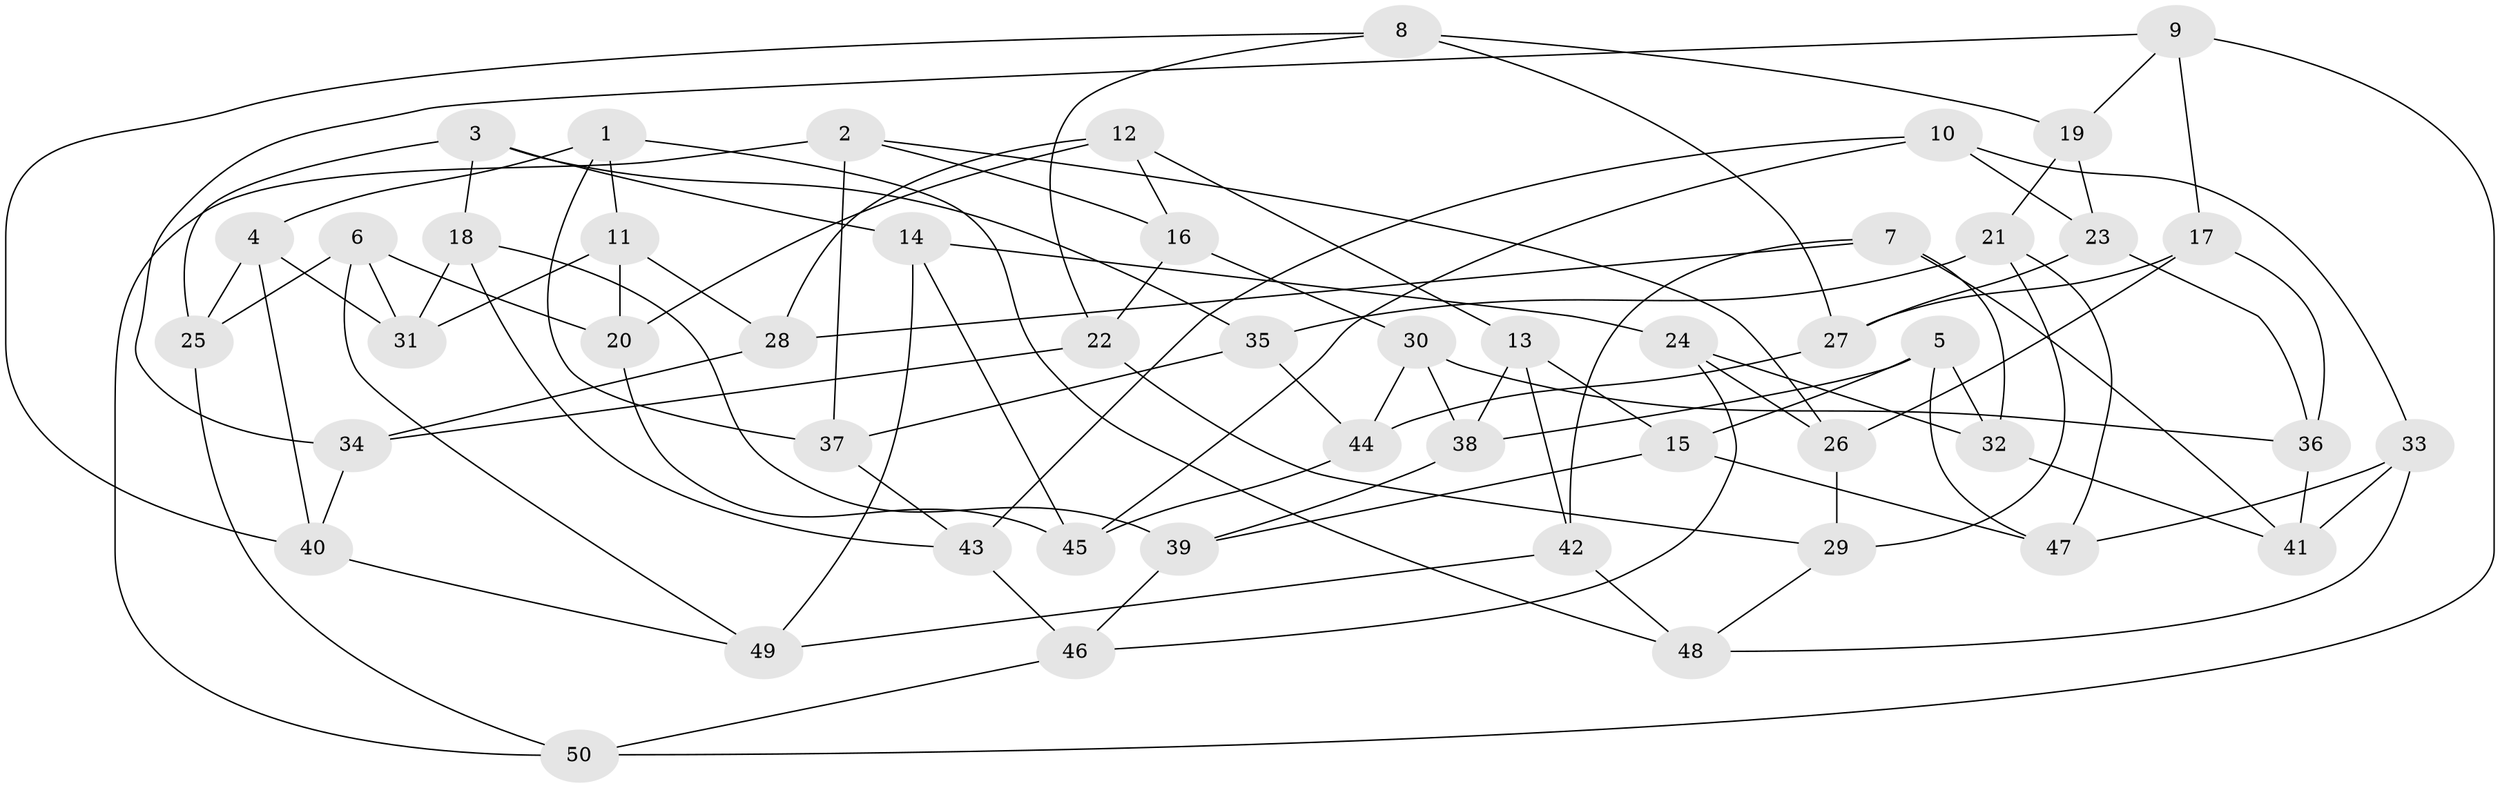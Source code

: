 // coarse degree distribution, {3: 0.0625, 10: 0.125, 4: 0.125, 7: 0.375, 6: 0.1875, 5: 0.0625, 2: 0.0625}
// Generated by graph-tools (version 1.1) at 2025/53/03/04/25 22:53:36]
// undirected, 50 vertices, 100 edges
graph export_dot {
  node [color=gray90,style=filled];
  1;
  2;
  3;
  4;
  5;
  6;
  7;
  8;
  9;
  10;
  11;
  12;
  13;
  14;
  15;
  16;
  17;
  18;
  19;
  20;
  21;
  22;
  23;
  24;
  25;
  26;
  27;
  28;
  29;
  30;
  31;
  32;
  33;
  34;
  35;
  36;
  37;
  38;
  39;
  40;
  41;
  42;
  43;
  44;
  45;
  46;
  47;
  48;
  49;
  50;
  1 -- 37;
  1 -- 48;
  1 -- 4;
  1 -- 11;
  2 -- 37;
  2 -- 16;
  2 -- 26;
  2 -- 50;
  3 -- 25;
  3 -- 14;
  3 -- 18;
  3 -- 35;
  4 -- 31;
  4 -- 40;
  4 -- 25;
  5 -- 32;
  5 -- 38;
  5 -- 15;
  5 -- 47;
  6 -- 20;
  6 -- 49;
  6 -- 31;
  6 -- 25;
  7 -- 42;
  7 -- 41;
  7 -- 28;
  7 -- 32;
  8 -- 22;
  8 -- 19;
  8 -- 40;
  8 -- 27;
  9 -- 34;
  9 -- 19;
  9 -- 17;
  9 -- 50;
  10 -- 33;
  10 -- 23;
  10 -- 43;
  10 -- 45;
  11 -- 28;
  11 -- 31;
  11 -- 20;
  12 -- 20;
  12 -- 16;
  12 -- 13;
  12 -- 28;
  13 -- 15;
  13 -- 38;
  13 -- 42;
  14 -- 24;
  14 -- 45;
  14 -- 49;
  15 -- 39;
  15 -- 47;
  16 -- 30;
  16 -- 22;
  17 -- 36;
  17 -- 26;
  17 -- 27;
  18 -- 39;
  18 -- 31;
  18 -- 43;
  19 -- 23;
  19 -- 21;
  20 -- 45;
  21 -- 29;
  21 -- 35;
  21 -- 47;
  22 -- 34;
  22 -- 29;
  23 -- 27;
  23 -- 36;
  24 -- 32;
  24 -- 46;
  24 -- 26;
  25 -- 50;
  26 -- 29;
  27 -- 44;
  28 -- 34;
  29 -- 48;
  30 -- 44;
  30 -- 38;
  30 -- 36;
  32 -- 41;
  33 -- 48;
  33 -- 41;
  33 -- 47;
  34 -- 40;
  35 -- 37;
  35 -- 44;
  36 -- 41;
  37 -- 43;
  38 -- 39;
  39 -- 46;
  40 -- 49;
  42 -- 49;
  42 -- 48;
  43 -- 46;
  44 -- 45;
  46 -- 50;
}

